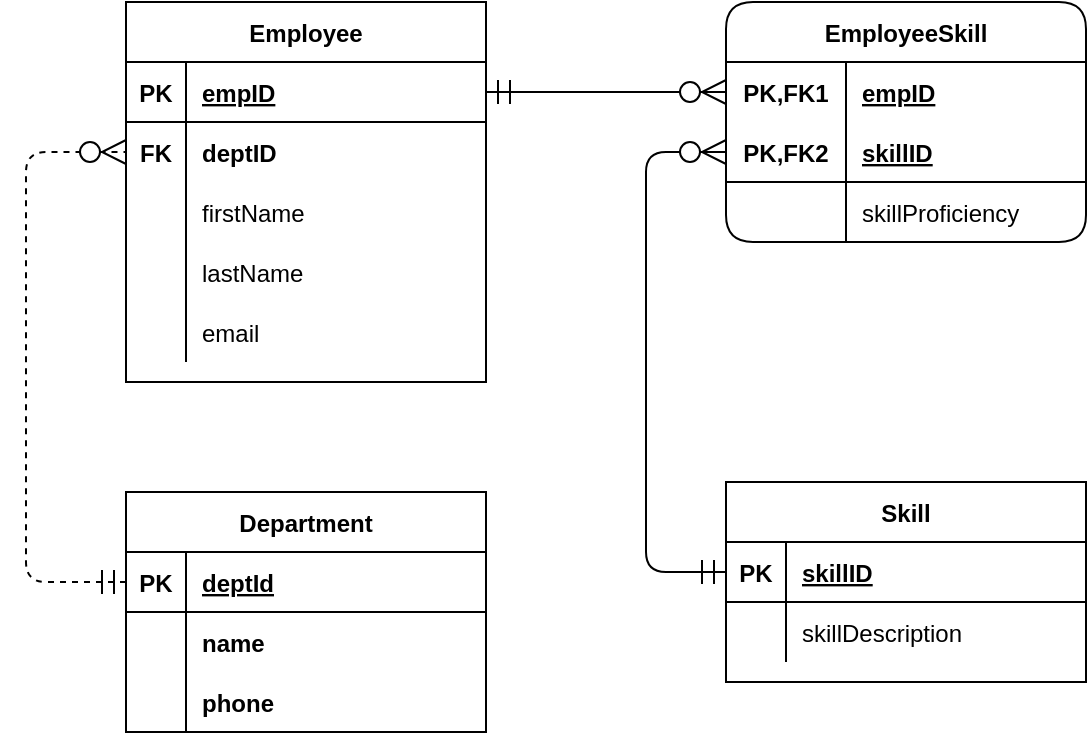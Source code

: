 <mxfile version="13.7.9" type="github">
  <diagram id="w48wgskclrbznhXAc6kE" name="Page-1">
    <mxGraphModel dx="662" dy="775" grid="1" gridSize="10" guides="1" tooltips="1" connect="1" arrows="1" fold="1" page="1" pageScale="1" pageWidth="827" pageHeight="1169" math="0" shadow="0">
      <root>
        <mxCell id="0" />
        <mxCell id="1" parent="0" />
        <mxCell id="c8YJKkCyT2YJi_VID1aA-54" value="Skill" style="shape=table;startSize=30;container=1;collapsible=1;childLayout=tableLayout;fixedRows=1;rowLines=0;fontStyle=1;align=center;resizeLast=1;" parent="1" vertex="1">
          <mxGeometry x="410" y="320" width="180" height="100" as="geometry" />
        </mxCell>
        <mxCell id="c8YJKkCyT2YJi_VID1aA-55" value="" style="shape=partialRectangle;collapsible=0;dropTarget=0;pointerEvents=0;fillColor=none;top=0;left=0;bottom=1;right=0;points=[[0,0.5],[1,0.5]];portConstraint=eastwest;" parent="c8YJKkCyT2YJi_VID1aA-54" vertex="1">
          <mxGeometry y="30" width="180" height="30" as="geometry" />
        </mxCell>
        <mxCell id="c8YJKkCyT2YJi_VID1aA-56" value="PK" style="shape=partialRectangle;connectable=0;fillColor=none;top=0;left=0;bottom=0;right=0;fontStyle=1;overflow=hidden;" parent="c8YJKkCyT2YJi_VID1aA-55" vertex="1">
          <mxGeometry width="30" height="30" as="geometry" />
        </mxCell>
        <mxCell id="c8YJKkCyT2YJi_VID1aA-57" value="skillID" style="shape=partialRectangle;connectable=0;fillColor=none;top=0;left=0;bottom=0;right=0;align=left;spacingLeft=6;fontStyle=5;overflow=hidden;" parent="c8YJKkCyT2YJi_VID1aA-55" vertex="1">
          <mxGeometry x="30" width="150" height="30" as="geometry" />
        </mxCell>
        <mxCell id="c8YJKkCyT2YJi_VID1aA-58" value="" style="shape=partialRectangle;collapsible=0;dropTarget=0;pointerEvents=0;fillColor=none;top=0;left=0;bottom=0;right=0;points=[[0,0.5],[1,0.5]];portConstraint=eastwest;" parent="c8YJKkCyT2YJi_VID1aA-54" vertex="1">
          <mxGeometry y="60" width="180" height="30" as="geometry" />
        </mxCell>
        <mxCell id="c8YJKkCyT2YJi_VID1aA-59" value="" style="shape=partialRectangle;connectable=0;fillColor=none;top=0;left=0;bottom=0;right=0;editable=1;overflow=hidden;" parent="c8YJKkCyT2YJi_VID1aA-58" vertex="1">
          <mxGeometry width="30" height="30" as="geometry" />
        </mxCell>
        <mxCell id="c8YJKkCyT2YJi_VID1aA-60" value="skillDescription" style="shape=partialRectangle;connectable=0;fillColor=none;top=0;left=0;bottom=0;right=0;align=left;spacingLeft=6;overflow=hidden;" parent="c8YJKkCyT2YJi_VID1aA-58" vertex="1">
          <mxGeometry x="30" width="150" height="30" as="geometry" />
        </mxCell>
        <mxCell id="c8YJKkCyT2YJi_VID1aA-41" value="EmployeeSkill" style="shape=table;startSize=30;container=1;collapsible=1;childLayout=tableLayout;fixedRows=1;rowLines=0;fontStyle=1;align=center;resizeLast=1;rounded=1;" parent="1" vertex="1">
          <mxGeometry x="410" y="80" width="180" height="120" as="geometry" />
        </mxCell>
        <mxCell id="c8YJKkCyT2YJi_VID1aA-42" value="" style="shape=partialRectangle;collapsible=0;dropTarget=0;pointerEvents=0;fillColor=none;top=0;left=0;bottom=0;right=0;points=[[0,0.5],[1,0.5]];portConstraint=eastwest;" parent="c8YJKkCyT2YJi_VID1aA-41" vertex="1">
          <mxGeometry y="30" width="180" height="30" as="geometry" />
        </mxCell>
        <mxCell id="c8YJKkCyT2YJi_VID1aA-43" value="PK,FK1" style="shape=partialRectangle;connectable=0;fillColor=none;top=0;left=0;bottom=0;right=0;fontStyle=1;overflow=hidden;" parent="c8YJKkCyT2YJi_VID1aA-42" vertex="1">
          <mxGeometry width="60" height="30" as="geometry" />
        </mxCell>
        <mxCell id="c8YJKkCyT2YJi_VID1aA-44" value="empID" style="shape=partialRectangle;connectable=0;fillColor=none;top=0;left=0;bottom=0;right=0;align=left;spacingLeft=6;fontStyle=5;overflow=hidden;" parent="c8YJKkCyT2YJi_VID1aA-42" vertex="1">
          <mxGeometry x="60" width="120" height="30" as="geometry" />
        </mxCell>
        <mxCell id="c8YJKkCyT2YJi_VID1aA-45" value="" style="shape=partialRectangle;collapsible=0;dropTarget=0;pointerEvents=0;fillColor=none;top=0;left=0;bottom=1;right=0;points=[[0,0.5],[1,0.5]];portConstraint=eastwest;" parent="c8YJKkCyT2YJi_VID1aA-41" vertex="1">
          <mxGeometry y="60" width="180" height="30" as="geometry" />
        </mxCell>
        <mxCell id="c8YJKkCyT2YJi_VID1aA-46" value="PK,FK2" style="shape=partialRectangle;connectable=0;fillColor=none;top=0;left=0;bottom=0;right=0;fontStyle=1;overflow=hidden;" parent="c8YJKkCyT2YJi_VID1aA-45" vertex="1">
          <mxGeometry width="60" height="30" as="geometry" />
        </mxCell>
        <mxCell id="c8YJKkCyT2YJi_VID1aA-47" value="skillID" style="shape=partialRectangle;connectable=0;fillColor=none;top=0;left=0;bottom=0;right=0;align=left;spacingLeft=6;fontStyle=5;overflow=hidden;" parent="c8YJKkCyT2YJi_VID1aA-45" vertex="1">
          <mxGeometry x="60" width="120" height="30" as="geometry" />
        </mxCell>
        <mxCell id="c8YJKkCyT2YJi_VID1aA-48" value="" style="shape=partialRectangle;collapsible=0;dropTarget=0;pointerEvents=0;fillColor=none;top=0;left=0;bottom=0;right=0;points=[[0,0.5],[1,0.5]];portConstraint=eastwest;" parent="c8YJKkCyT2YJi_VID1aA-41" vertex="1">
          <mxGeometry y="90" width="180" height="30" as="geometry" />
        </mxCell>
        <mxCell id="c8YJKkCyT2YJi_VID1aA-49" value="" style="shape=partialRectangle;connectable=0;fillColor=none;top=0;left=0;bottom=0;right=0;editable=1;overflow=hidden;" parent="c8YJKkCyT2YJi_VID1aA-48" vertex="1">
          <mxGeometry width="60" height="30" as="geometry" />
        </mxCell>
        <mxCell id="c8YJKkCyT2YJi_VID1aA-50" value="skillProficiency" style="shape=partialRectangle;connectable=0;fillColor=none;top=0;left=0;bottom=0;right=0;align=left;spacingLeft=6;overflow=hidden;" parent="c8YJKkCyT2YJi_VID1aA-48" vertex="1">
          <mxGeometry x="60" width="120" height="30" as="geometry" />
        </mxCell>
        <mxCell id="c8YJKkCyT2YJi_VID1aA-14" value="Employee" style="shape=table;startSize=30;container=1;collapsible=1;childLayout=tableLayout;fixedRows=1;rowLines=0;fontStyle=1;align=center;resizeLast=1;" parent="1" vertex="1">
          <mxGeometry x="110" y="80" width="180" height="190" as="geometry" />
        </mxCell>
        <mxCell id="c8YJKkCyT2YJi_VID1aA-15" value="" style="shape=partialRectangle;collapsible=0;dropTarget=0;pointerEvents=0;fillColor=none;top=0;left=0;bottom=1;right=0;points=[[0,0.5],[1,0.5]];portConstraint=eastwest;" parent="c8YJKkCyT2YJi_VID1aA-14" vertex="1">
          <mxGeometry y="30" width="180" height="30" as="geometry" />
        </mxCell>
        <mxCell id="c8YJKkCyT2YJi_VID1aA-16" value="PK" style="shape=partialRectangle;connectable=0;fillColor=none;top=0;left=0;bottom=0;right=0;fontStyle=1;overflow=hidden;" parent="c8YJKkCyT2YJi_VID1aA-15" vertex="1">
          <mxGeometry width="30" height="30" as="geometry" />
        </mxCell>
        <mxCell id="c8YJKkCyT2YJi_VID1aA-17" value="empID" style="shape=partialRectangle;connectable=0;fillColor=none;top=0;left=0;bottom=0;right=0;align=left;spacingLeft=6;fontStyle=5;overflow=hidden;" parent="c8YJKkCyT2YJi_VID1aA-15" vertex="1">
          <mxGeometry x="30" width="150" height="30" as="geometry" />
        </mxCell>
        <mxCell id="c8YJKkCyT2YJi_VID1aA-18" value="" style="shape=partialRectangle;collapsible=0;dropTarget=0;pointerEvents=0;fillColor=none;top=0;left=0;bottom=0;right=0;points=[[0,0.5],[1,0.5]];portConstraint=eastwest;" parent="c8YJKkCyT2YJi_VID1aA-14" vertex="1">
          <mxGeometry y="60" width="180" height="30" as="geometry" />
        </mxCell>
        <mxCell id="c8YJKkCyT2YJi_VID1aA-19" value="FK" style="shape=partialRectangle;connectable=0;fillColor=none;top=0;left=0;bottom=0;right=0;editable=1;overflow=hidden;fontStyle=1" parent="c8YJKkCyT2YJi_VID1aA-18" vertex="1">
          <mxGeometry width="30" height="30" as="geometry" />
        </mxCell>
        <mxCell id="c8YJKkCyT2YJi_VID1aA-20" value="deptID" style="shape=partialRectangle;connectable=0;fillColor=none;top=0;left=0;bottom=0;right=0;align=left;spacingLeft=6;overflow=hidden;fontStyle=1" parent="c8YJKkCyT2YJi_VID1aA-18" vertex="1">
          <mxGeometry x="30" width="150" height="30" as="geometry" />
        </mxCell>
        <mxCell id="c8YJKkCyT2YJi_VID1aA-21" value="" style="shape=partialRectangle;collapsible=0;dropTarget=0;pointerEvents=0;fillColor=none;top=0;left=0;bottom=0;right=0;points=[[0,0.5],[1,0.5]];portConstraint=eastwest;" parent="c8YJKkCyT2YJi_VID1aA-14" vertex="1">
          <mxGeometry y="90" width="180" height="30" as="geometry" />
        </mxCell>
        <mxCell id="c8YJKkCyT2YJi_VID1aA-22" value="" style="shape=partialRectangle;connectable=0;fillColor=none;top=0;left=0;bottom=0;right=0;editable=1;overflow=hidden;" parent="c8YJKkCyT2YJi_VID1aA-21" vertex="1">
          <mxGeometry width="30" height="30" as="geometry" />
        </mxCell>
        <mxCell id="c8YJKkCyT2YJi_VID1aA-23" value="firstName" style="shape=partialRectangle;connectable=0;fillColor=none;top=0;left=0;bottom=0;right=0;align=left;spacingLeft=6;overflow=hidden;" parent="c8YJKkCyT2YJi_VID1aA-21" vertex="1">
          <mxGeometry x="30" width="150" height="30" as="geometry" />
        </mxCell>
        <mxCell id="c8YJKkCyT2YJi_VID1aA-24" value="" style="shape=partialRectangle;collapsible=0;dropTarget=0;pointerEvents=0;fillColor=none;top=0;left=0;bottom=0;right=0;points=[[0,0.5],[1,0.5]];portConstraint=eastwest;" parent="c8YJKkCyT2YJi_VID1aA-14" vertex="1">
          <mxGeometry y="120" width="180" height="30" as="geometry" />
        </mxCell>
        <mxCell id="c8YJKkCyT2YJi_VID1aA-25" value="" style="shape=partialRectangle;connectable=0;fillColor=none;top=0;left=0;bottom=0;right=0;editable=1;overflow=hidden;" parent="c8YJKkCyT2YJi_VID1aA-24" vertex="1">
          <mxGeometry width="30" height="30" as="geometry" />
        </mxCell>
        <mxCell id="c8YJKkCyT2YJi_VID1aA-26" value="lastName" style="shape=partialRectangle;connectable=0;fillColor=none;top=0;left=0;bottom=0;right=0;align=left;spacingLeft=6;overflow=hidden;" parent="c8YJKkCyT2YJi_VID1aA-24" vertex="1">
          <mxGeometry x="30" width="150" height="30" as="geometry" />
        </mxCell>
        <mxCell id="hVDntXNI8CCu9nCnwKYb-1" value="" style="shape=partialRectangle;collapsible=0;dropTarget=0;pointerEvents=0;fillColor=none;top=0;left=0;bottom=0;right=0;points=[[0,0.5],[1,0.5]];portConstraint=eastwest;" vertex="1" parent="c8YJKkCyT2YJi_VID1aA-14">
          <mxGeometry y="150" width="180" height="30" as="geometry" />
        </mxCell>
        <mxCell id="hVDntXNI8CCu9nCnwKYb-2" value="" style="shape=partialRectangle;connectable=0;fillColor=none;top=0;left=0;bottom=0;right=0;editable=1;overflow=hidden;" vertex="1" parent="hVDntXNI8CCu9nCnwKYb-1">
          <mxGeometry width="30" height="30" as="geometry" />
        </mxCell>
        <mxCell id="hVDntXNI8CCu9nCnwKYb-3" value="email" style="shape=partialRectangle;connectable=0;fillColor=none;top=0;left=0;bottom=0;right=0;align=left;spacingLeft=6;overflow=hidden;" vertex="1" parent="hVDntXNI8CCu9nCnwKYb-1">
          <mxGeometry x="30" width="150" height="30" as="geometry" />
        </mxCell>
        <mxCell id="c8YJKkCyT2YJi_VID1aA-27" value="Department" style="shape=table;startSize=30;container=1;collapsible=1;childLayout=tableLayout;fixedRows=1;rowLines=0;fontStyle=1;align=center;resizeLast=1;" parent="1" vertex="1">
          <mxGeometry x="110" y="325" width="180" height="120" as="geometry" />
        </mxCell>
        <mxCell id="c8YJKkCyT2YJi_VID1aA-28" value="" style="shape=partialRectangle;collapsible=0;dropTarget=0;pointerEvents=0;fillColor=none;top=0;left=0;bottom=1;right=0;points=[[0,0.5],[1,0.5]];portConstraint=eastwest;" parent="c8YJKkCyT2YJi_VID1aA-27" vertex="1">
          <mxGeometry y="30" width="180" height="30" as="geometry" />
        </mxCell>
        <mxCell id="c8YJKkCyT2YJi_VID1aA-29" value="PK" style="shape=partialRectangle;connectable=0;fillColor=none;top=0;left=0;bottom=0;right=0;fontStyle=1;overflow=hidden;" parent="c8YJKkCyT2YJi_VID1aA-28" vertex="1">
          <mxGeometry width="30" height="30" as="geometry" />
        </mxCell>
        <mxCell id="c8YJKkCyT2YJi_VID1aA-30" value="deptId" style="shape=partialRectangle;connectable=0;fillColor=none;top=0;left=0;bottom=0;right=0;align=left;spacingLeft=6;fontStyle=5;overflow=hidden;" parent="c8YJKkCyT2YJi_VID1aA-28" vertex="1">
          <mxGeometry x="30" width="150" height="30" as="geometry" />
        </mxCell>
        <mxCell id="c8YJKkCyT2YJi_VID1aA-31" value="" style="shape=partialRectangle;collapsible=0;dropTarget=0;pointerEvents=0;fillColor=none;top=0;left=0;bottom=0;right=0;points=[[0,0.5],[1,0.5]];portConstraint=eastwest;" parent="c8YJKkCyT2YJi_VID1aA-27" vertex="1">
          <mxGeometry y="60" width="180" height="30" as="geometry" />
        </mxCell>
        <mxCell id="c8YJKkCyT2YJi_VID1aA-32" value="" style="shape=partialRectangle;connectable=0;fillColor=none;top=0;left=0;bottom=0;right=0;editable=1;overflow=hidden;" parent="c8YJKkCyT2YJi_VID1aA-31" vertex="1">
          <mxGeometry width="30" height="30" as="geometry" />
        </mxCell>
        <mxCell id="c8YJKkCyT2YJi_VID1aA-33" value="name" style="shape=partialRectangle;connectable=0;fillColor=none;top=0;left=0;bottom=0;right=0;align=left;spacingLeft=6;overflow=hidden;fontStyle=1" parent="c8YJKkCyT2YJi_VID1aA-31" vertex="1">
          <mxGeometry x="30" width="150" height="30" as="geometry" />
        </mxCell>
        <mxCell id="c8YJKkCyT2YJi_VID1aA-34" value="" style="shape=partialRectangle;collapsible=0;dropTarget=0;pointerEvents=0;fillColor=none;top=0;left=0;bottom=0;right=0;points=[[0,0.5],[1,0.5]];portConstraint=eastwest;" parent="c8YJKkCyT2YJi_VID1aA-27" vertex="1">
          <mxGeometry y="90" width="180" height="30" as="geometry" />
        </mxCell>
        <mxCell id="c8YJKkCyT2YJi_VID1aA-35" value="" style="shape=partialRectangle;connectable=0;fillColor=none;top=0;left=0;bottom=0;right=0;editable=1;overflow=hidden;" parent="c8YJKkCyT2YJi_VID1aA-34" vertex="1">
          <mxGeometry width="30" height="30" as="geometry" />
        </mxCell>
        <mxCell id="c8YJKkCyT2YJi_VID1aA-36" value="phone" style="shape=partialRectangle;connectable=0;fillColor=none;top=0;left=0;bottom=0;right=0;align=left;spacingLeft=6;overflow=hidden;fontStyle=1" parent="c8YJKkCyT2YJi_VID1aA-34" vertex="1">
          <mxGeometry x="30" width="150" height="30" as="geometry" />
        </mxCell>
        <mxCell id="c8YJKkCyT2YJi_VID1aA-71" value="" style="edgeStyle=elbowEdgeStyle;fontSize=12;html=1;endArrow=ERzeroToMany;startArrow=ERmandOne;endSize=10;startSize=10;entryX=0;entryY=0.5;entryDx=0;entryDy=0;exitX=0;exitY=0.5;exitDx=0;exitDy=0;dashed=1;" parent="1" source="c8YJKkCyT2YJi_VID1aA-28" edge="1" target="c8YJKkCyT2YJi_VID1aA-18">
          <mxGeometry width="100" height="100" relative="1" as="geometry">
            <mxPoint x="50" y="110" as="sourcePoint" />
            <mxPoint x="110" y="370" as="targetPoint" />
            <Array as="points">
              <mxPoint x="60" y="240" />
            </Array>
          </mxGeometry>
        </mxCell>
        <mxCell id="hVDntXNI8CCu9nCnwKYb-4" value="" style="edgeStyle=elbowEdgeStyle;fontSize=12;html=1;endArrow=ERzeroToMany;startArrow=ERmandOne;endSize=10;startSize=10;entryX=0;entryY=0.5;entryDx=0;entryDy=0;exitX=0;exitY=0.5;exitDx=0;exitDy=0;" edge="1" parent="1" source="c8YJKkCyT2YJi_VID1aA-55" target="c8YJKkCyT2YJi_VID1aA-45">
          <mxGeometry width="100" height="100" relative="1" as="geometry">
            <mxPoint x="350" y="410" as="sourcePoint" />
            <mxPoint x="350" y="195" as="targetPoint" />
            <Array as="points">
              <mxPoint x="370" y="260" />
            </Array>
          </mxGeometry>
        </mxCell>
        <mxCell id="hVDntXNI8CCu9nCnwKYb-5" value="" style="edgeStyle=elbowEdgeStyle;fontSize=12;html=1;endArrow=ERzeroToMany;startArrow=ERmandOne;endSize=10;startSize=10;entryX=0;entryY=0.5;entryDx=0;entryDy=0;exitX=1;exitY=0.5;exitDx=0;exitDy=0;" edge="1" parent="1" source="c8YJKkCyT2YJi_VID1aA-15" target="c8YJKkCyT2YJi_VID1aA-42">
          <mxGeometry width="100" height="100" relative="1" as="geometry">
            <mxPoint x="370" y="685" as="sourcePoint" />
            <mxPoint x="370" y="470" as="targetPoint" />
            <Array as="points">
              <mxPoint x="350" y="110" />
            </Array>
          </mxGeometry>
        </mxCell>
      </root>
    </mxGraphModel>
  </diagram>
</mxfile>
